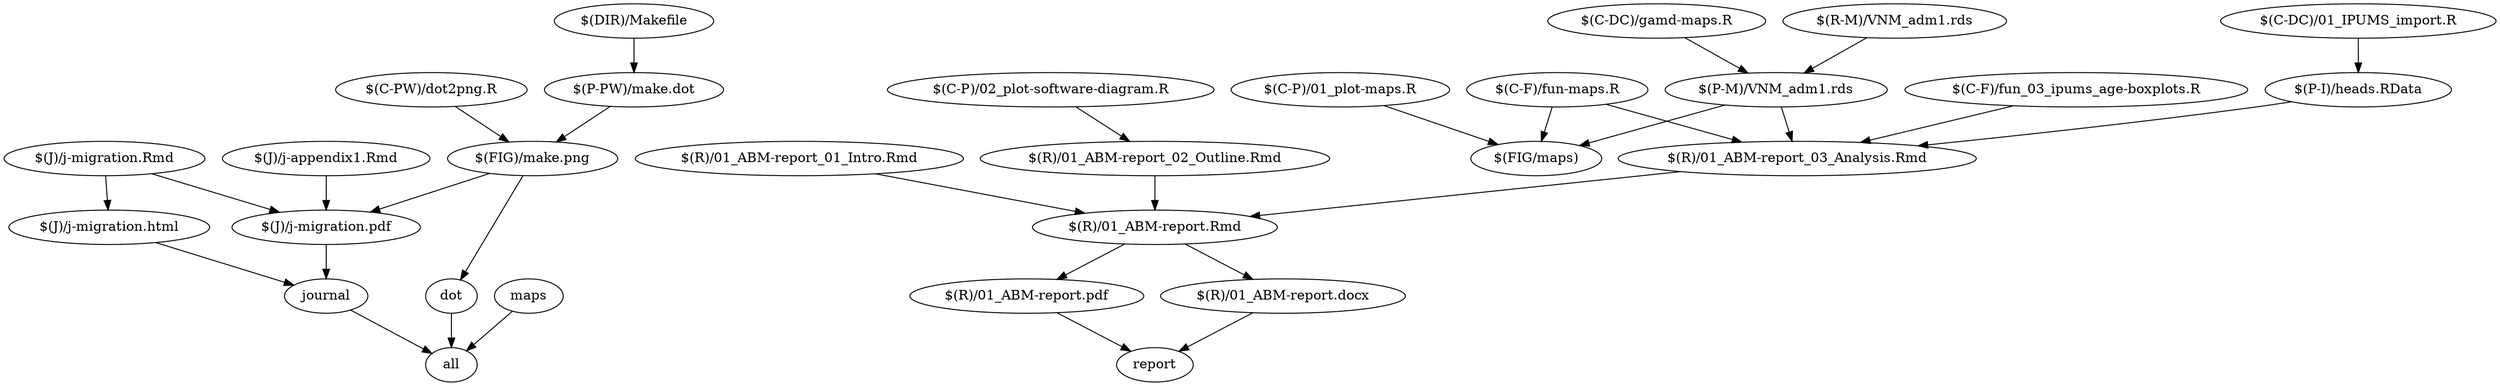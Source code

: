 digraph G {
	rankdir="TB"
	"all"
	"journal" -> "all"
	"maps" -> "all"
	"dot" -> "all"
	"journal"
	"$(J)/j-migration.pdf" -> "journal"
	"$(J)/j-migration.html" -> "journal"
	"$(J)/j-migration.html"
	"$(J)/j-migration.Rmd" -> "$(J)/j-migration.html"
	"$(J)/j-migration.pdf"
	"$(J)/j-migration.Rmd" -> "$(J)/j-migration.pdf"
	"$(J)/j-appendix1.Rmd" -> "$(J)/j-migration.pdf"
	"$(FIG)/make.png" -> "$(J)/j-migration.pdf"
	"dot"
	"$(FIG)/make.png" -> "dot"
	"$(FIG)/make.png"
	"$(C-PW)/dot2png.R" -> "$(FIG)/make.png"
	"$(P-PW)/make.dot" -> "$(FIG)/make.png"
	"$(P-PW)/make.dot"
	"$(DIR)/Makefile" -> "$(P-PW)/make.dot"
	"report"
	"$(R)/01_ABM-report.pdf" -> "report"
	"$(R)/01_ABM-report.docx" -> "report"
	"$(R)/01_ABM-report.pdf"
	"$(R)/01_ABM-report.Rmd" -> "$(R)/01_ABM-report.pdf"
	"$(R)/01_ABM-report.docx"
	"$(R)/01_ABM-report.Rmd" -> "$(R)/01_ABM-report.docx"
	"$(R)/01_ABM-report.Rmd"
	"$(R)/01_ABM-report_01_Intro.Rmd" -> "$(R)/01_ABM-report.Rmd"
	"$(R)/01_ABM-report_02_Outline.Rmd" -> "$(R)/01_ABM-report.Rmd"
	"$(R)/01_ABM-report_03_Analysis.Rmd" -> "$(R)/01_ABM-report.Rmd"
	"$(R)/01_ABM-report_02_Outline.Rmd"
	"$(C-P)/02_plot-software-diagram.R" -> "$(R)/01_ABM-report_02_Outline.Rmd"
	"$(R)/01_ABM-report_03_Analysis.Rmd"
	"$(P-M)/VNM_adm1.rds" -> "$(R)/01_ABM-report_03_Analysis.Rmd"
	"$(C-F)/fun-maps.R" -> "$(R)/01_ABM-report_03_Analysis.Rmd"
	"$(C-F)/fun_03_ipums_age-boxplots.R" -> "$(R)/01_ABM-report_03_Analysis.Rmd"
	"$(P-I)/heads.RData" -> "$(R)/01_ABM-report_03_Analysis.Rmd"
	"$(P-I)/heads.RData"
	"$(C-DC)/01_IPUMS_import.R" -> "$(P-I)/heads.RData"
	"$(FIG/maps)"
	"$(C-P)/01_plot-maps.R" -> "$(FIG/maps)"
	"$(P-M)/VNM_adm1.rds" -> "$(FIG/maps)"
	"$(C-F)/fun-maps.R" -> "$(FIG/maps)"
	"$(P-M)/VNM_adm1.rds"
	"$(C-DC)/gamd-maps.R" -> "$(P-M)/VNM_adm1.rds"
	"$(R-M)/VNM_adm1.rds" -> "$(P-M)/VNM_adm1.rds"
	"$(R-M)/VNM_adm1.rds"
}
